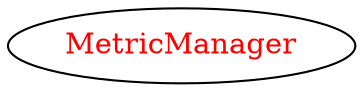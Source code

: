 digraph dependencyGraph {
 concentrate=true;
 ranksep="2.0";
 rankdir="LR"; 
 splines="ortho";
"MetricManager" [fontcolor="red"];
}